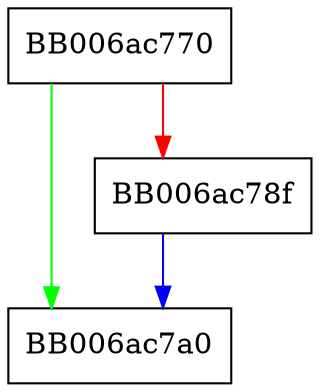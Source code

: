 digraph PrivateKeyInfo_der2ed25519_newctx {
  node [shape="box"];
  graph [splines=ortho];
  BB006ac770 -> BB006ac7a0 [color="green"];
  BB006ac770 -> BB006ac78f [color="red"];
  BB006ac78f -> BB006ac7a0 [color="blue"];
}